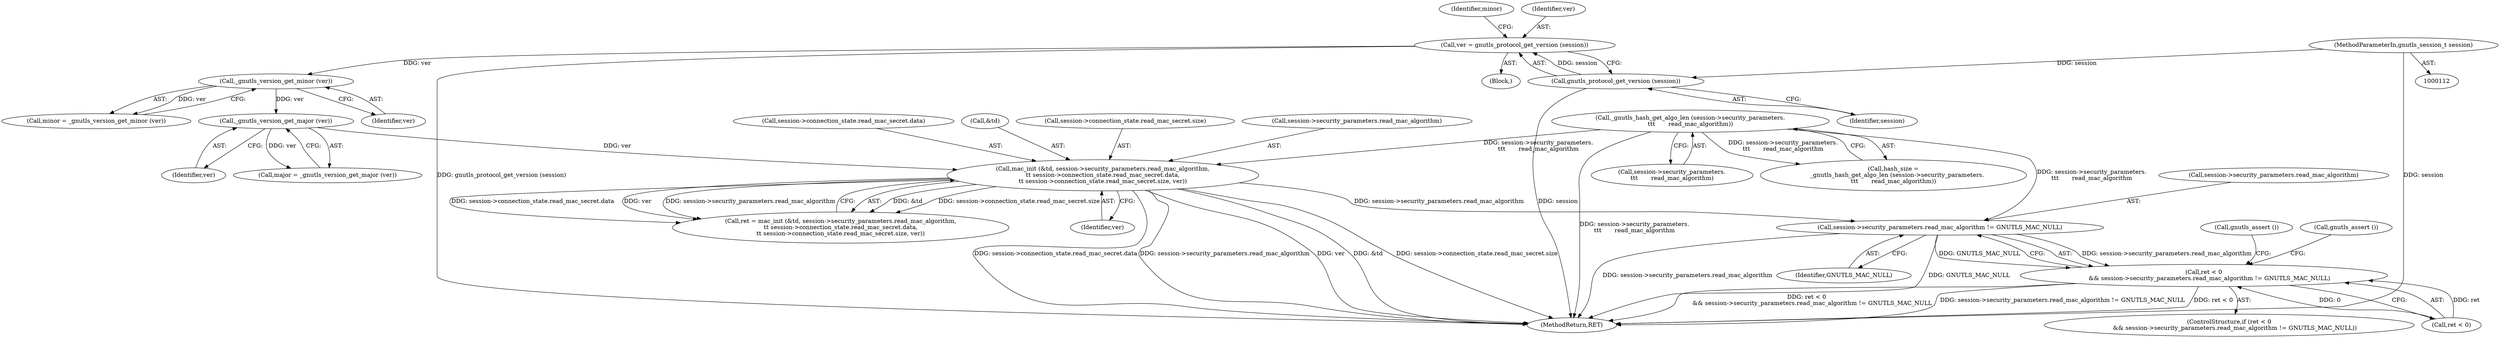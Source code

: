 digraph "0_savannah_bc8102405fda11ea00ca3b42acc4f4bce9d6e97b_0@API" {
"1000193" [label="(Call,session->security_parameters.read_mac_algorithm != GNUTLS_MAC_NULL)"];
"1000165" [label="(Call,mac_init (&td, session->security_parameters.read_mac_algorithm,\n\t\t session->connection_state.read_mac_secret.data,\n\t\t session->connection_state.read_mac_secret.size, ver))"];
"1000137" [label="(Call,_gnutls_hash_get_algo_len (session->security_parameters.\n\t\t\t       read_mac_algorithm))"];
"1000153" [label="(Call,_gnutls_version_get_major (ver))"];
"1000149" [label="(Call,_gnutls_version_get_minor (ver))"];
"1000143" [label="(Call,ver = gnutls_protocol_get_version (session))"];
"1000145" [label="(Call,gnutls_protocol_get_version (session))"];
"1000113" [label="(MethodParameterIn,gnutls_session_t session)"];
"1000189" [label="(Call,ret < 0\n      && session->security_parameters.read_mac_algorithm != GNUTLS_MAC_NULL)"];
"1000487" [label="(MethodReturn,RET)"];
"1000154" [label="(Identifier,ver)"];
"1000148" [label="(Identifier,minor)"];
"1000190" [label="(Call,ret < 0)"];
"1000113" [label="(MethodParameterIn,gnutls_session_t session)"];
"1000147" [label="(Call,minor = _gnutls_version_get_minor (ver))"];
"1000187" [label="(Identifier,ver)"];
"1000189" [label="(Call,ret < 0\n      && session->security_parameters.read_mac_algorithm != GNUTLS_MAC_NULL)"];
"1000138" [label="(Call,session->security_parameters.\n\t\t\t       read_mac_algorithm)"];
"1000145" [label="(Call,gnutls_protocol_get_version (session))"];
"1000188" [label="(ControlStructure,if (ret < 0\n      && session->security_parameters.read_mac_algorithm != GNUTLS_MAC_NULL))"];
"1000151" [label="(Call,major = _gnutls_version_get_major (ver))"];
"1000144" [label="(Identifier,ver)"];
"1000168" [label="(Call,session->security_parameters.read_mac_algorithm)"];
"1000146" [label="(Identifier,session)"];
"1000153" [label="(Call,_gnutls_version_get_major (ver))"];
"1000135" [label="(Call,hash_size =\n    _gnutls_hash_get_algo_len (session->security_parameters.\n\t\t\t       read_mac_algorithm))"];
"1000118" [label="(Block,)"];
"1000201" [label="(Call,gnutls_assert ())"];
"1000149" [label="(Call,_gnutls_version_get_minor (ver))"];
"1000163" [label="(Call,ret = mac_init (&td, session->security_parameters.read_mac_algorithm,\n\t\t session->connection_state.read_mac_secret.data,\n\t\t session->connection_state.read_mac_secret.size, ver))"];
"1000173" [label="(Call,session->connection_state.read_mac_secret.data)"];
"1000199" [label="(Identifier,GNUTLS_MAC_NULL)"];
"1000165" [label="(Call,mac_init (&td, session->security_parameters.read_mac_algorithm,\n\t\t session->connection_state.read_mac_secret.data,\n\t\t session->connection_state.read_mac_secret.size, ver))"];
"1000166" [label="(Call,&td)"];
"1000150" [label="(Identifier,ver)"];
"1000205" [label="(Call,gnutls_assert ())"];
"1000180" [label="(Call,session->connection_state.read_mac_secret.size)"];
"1000194" [label="(Call,session->security_parameters.read_mac_algorithm)"];
"1000137" [label="(Call,_gnutls_hash_get_algo_len (session->security_parameters.\n\t\t\t       read_mac_algorithm))"];
"1000193" [label="(Call,session->security_parameters.read_mac_algorithm != GNUTLS_MAC_NULL)"];
"1000143" [label="(Call,ver = gnutls_protocol_get_version (session))"];
"1000193" -> "1000189"  [label="AST: "];
"1000193" -> "1000199"  [label="CFG: "];
"1000194" -> "1000193"  [label="AST: "];
"1000199" -> "1000193"  [label="AST: "];
"1000189" -> "1000193"  [label="CFG: "];
"1000193" -> "1000487"  [label="DDG: session->security_parameters.read_mac_algorithm"];
"1000193" -> "1000487"  [label="DDG: GNUTLS_MAC_NULL"];
"1000193" -> "1000189"  [label="DDG: session->security_parameters.read_mac_algorithm"];
"1000193" -> "1000189"  [label="DDG: GNUTLS_MAC_NULL"];
"1000165" -> "1000193"  [label="DDG: session->security_parameters.read_mac_algorithm"];
"1000137" -> "1000193"  [label="DDG: session->security_parameters.\n\t\t\t       read_mac_algorithm"];
"1000165" -> "1000163"  [label="AST: "];
"1000165" -> "1000187"  [label="CFG: "];
"1000166" -> "1000165"  [label="AST: "];
"1000168" -> "1000165"  [label="AST: "];
"1000173" -> "1000165"  [label="AST: "];
"1000180" -> "1000165"  [label="AST: "];
"1000187" -> "1000165"  [label="AST: "];
"1000163" -> "1000165"  [label="CFG: "];
"1000165" -> "1000487"  [label="DDG: session->security_parameters.read_mac_algorithm"];
"1000165" -> "1000487"  [label="DDG: ver"];
"1000165" -> "1000487"  [label="DDG: &td"];
"1000165" -> "1000487"  [label="DDG: session->connection_state.read_mac_secret.size"];
"1000165" -> "1000487"  [label="DDG: session->connection_state.read_mac_secret.data"];
"1000165" -> "1000163"  [label="DDG: &td"];
"1000165" -> "1000163"  [label="DDG: session->connection_state.read_mac_secret.size"];
"1000165" -> "1000163"  [label="DDG: session->connection_state.read_mac_secret.data"];
"1000165" -> "1000163"  [label="DDG: ver"];
"1000165" -> "1000163"  [label="DDG: session->security_parameters.read_mac_algorithm"];
"1000137" -> "1000165"  [label="DDG: session->security_parameters.\n\t\t\t       read_mac_algorithm"];
"1000153" -> "1000165"  [label="DDG: ver"];
"1000137" -> "1000135"  [label="AST: "];
"1000137" -> "1000138"  [label="CFG: "];
"1000138" -> "1000137"  [label="AST: "];
"1000135" -> "1000137"  [label="CFG: "];
"1000137" -> "1000487"  [label="DDG: session->security_parameters.\n\t\t\t       read_mac_algorithm"];
"1000137" -> "1000135"  [label="DDG: session->security_parameters.\n\t\t\t       read_mac_algorithm"];
"1000153" -> "1000151"  [label="AST: "];
"1000153" -> "1000154"  [label="CFG: "];
"1000154" -> "1000153"  [label="AST: "];
"1000151" -> "1000153"  [label="CFG: "];
"1000153" -> "1000151"  [label="DDG: ver"];
"1000149" -> "1000153"  [label="DDG: ver"];
"1000149" -> "1000147"  [label="AST: "];
"1000149" -> "1000150"  [label="CFG: "];
"1000150" -> "1000149"  [label="AST: "];
"1000147" -> "1000149"  [label="CFG: "];
"1000149" -> "1000147"  [label="DDG: ver"];
"1000143" -> "1000149"  [label="DDG: ver"];
"1000143" -> "1000118"  [label="AST: "];
"1000143" -> "1000145"  [label="CFG: "];
"1000144" -> "1000143"  [label="AST: "];
"1000145" -> "1000143"  [label="AST: "];
"1000148" -> "1000143"  [label="CFG: "];
"1000143" -> "1000487"  [label="DDG: gnutls_protocol_get_version (session)"];
"1000145" -> "1000143"  [label="DDG: session"];
"1000145" -> "1000146"  [label="CFG: "];
"1000146" -> "1000145"  [label="AST: "];
"1000145" -> "1000487"  [label="DDG: session"];
"1000113" -> "1000145"  [label="DDG: session"];
"1000113" -> "1000112"  [label="AST: "];
"1000113" -> "1000487"  [label="DDG: session"];
"1000189" -> "1000188"  [label="AST: "];
"1000189" -> "1000190"  [label="CFG: "];
"1000190" -> "1000189"  [label="AST: "];
"1000201" -> "1000189"  [label="CFG: "];
"1000205" -> "1000189"  [label="CFG: "];
"1000189" -> "1000487"  [label="DDG: ret < 0"];
"1000189" -> "1000487"  [label="DDG: ret < 0\n      && session->security_parameters.read_mac_algorithm != GNUTLS_MAC_NULL"];
"1000189" -> "1000487"  [label="DDG: session->security_parameters.read_mac_algorithm != GNUTLS_MAC_NULL"];
"1000190" -> "1000189"  [label="DDG: ret"];
"1000190" -> "1000189"  [label="DDG: 0"];
}
